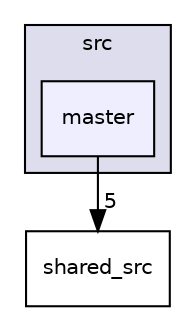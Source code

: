 digraph "/home/peter/git/Core/src/master" {
  compound=true
  node [ fontsize="10", fontname="Helvetica"];
  edge [ labelfontsize="10", labelfontname="Helvetica"];
  subgraph clusterdir_68267d1309a1af8e8297ef4c3efbcdba {
    graph [ bgcolor="#ddddee", pencolor="black", label="src" fontname="Helvetica", fontsize="10", URL="dir_68267d1309a1af8e8297ef4c3efbcdba.html"]
  dir_ae1a660fbe587eff2b475b14d217c1ef [shape=box, label="master", style="filled", fillcolor="#eeeeff", pencolor="black", URL="dir_ae1a660fbe587eff2b475b14d217c1ef.html"];
  }
  dir_2d9465cb75be92c20e557f02b9c6607a [shape=box label="shared_src" URL="dir_2d9465cb75be92c20e557f02b9c6607a.html"];
  dir_ae1a660fbe587eff2b475b14d217c1ef->dir_2d9465cb75be92c20e557f02b9c6607a [headlabel="5", labeldistance=1.5 headhref="dir_000001_000002.html"];
}
